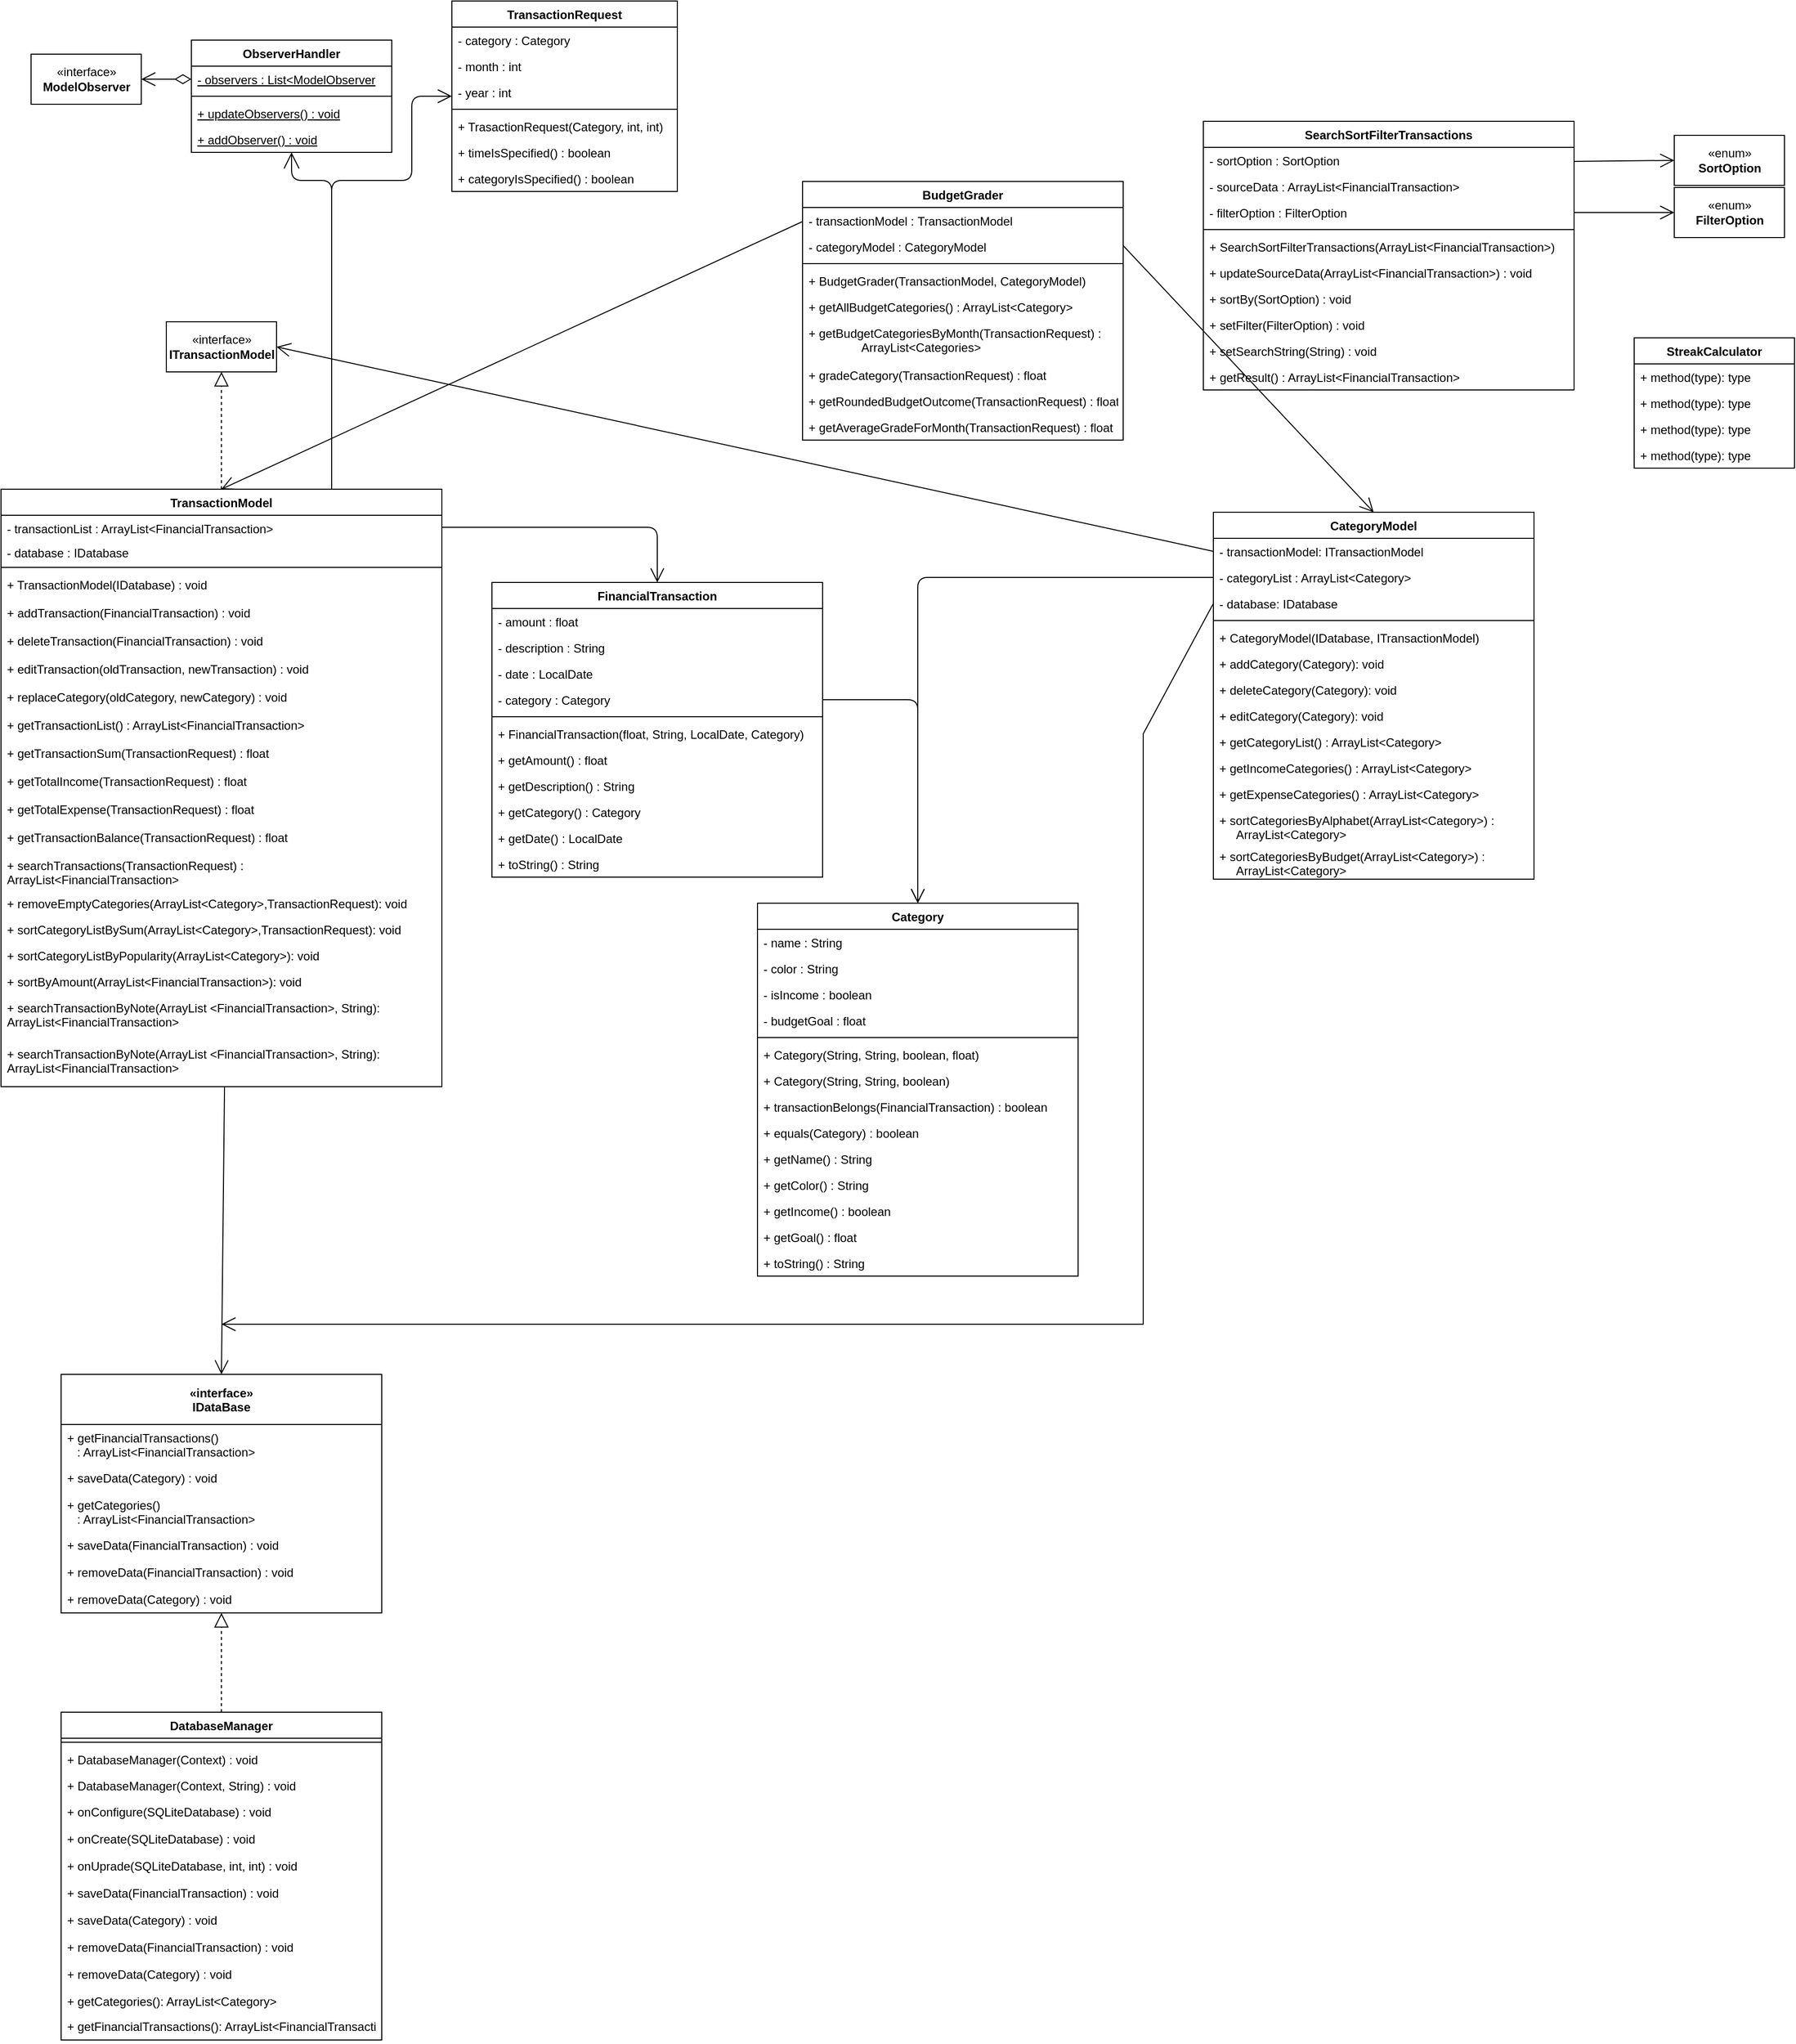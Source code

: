 <mxfile version="15.5.6" type="github">
  <diagram id="JBq3-hnNn8MsmZej8R52" name="Page-1">
    <mxGraphModel dx="339" dy="1283" grid="1" gridSize="10" guides="1" tooltips="1" connect="1" arrows="1" fold="1" page="1" pageScale="1" pageWidth="850" pageHeight="1100" math="0" shadow="0">
      <root>
        <mxCell id="0" />
        <mxCell id="1" parent="0" />
        <mxCell id="jCYjd-SFuQGGlROhEJXl-30" style="edgeStyle=orthogonalEdgeStyle;rounded=1;orthogonalLoop=1;jettySize=auto;html=1;endArrow=open;startSize=14;endSize=14;sourcePerimeterSpacing=8;targetPerimeterSpacing=8;entryX=0.5;entryY=1;entryDx=0;entryDy=0;" parent="1" target="jCYjd-SFuQGGlROhEJXl-24" edge="1">
          <mxGeometry relative="1" as="geometry">
            <mxPoint x="650" y="-51" as="targetPoint" />
            <Array as="points">
              <mxPoint x="690" y="-41" />
              <mxPoint x="650" y="-41" />
            </Array>
            <mxPoint x="690" y="10" as="sourcePoint" />
          </mxGeometry>
        </mxCell>
        <mxCell id="jCYjd-SFuQGGlROhEJXl-1" value="TransactionModel" style="swimlane;fontStyle=1;align=center;verticalAlign=top;childLayout=stackLayout;horizontal=1;startSize=26;horizontalStack=0;resizeParent=1;resizeParentMax=0;resizeLast=0;collapsible=1;marginBottom=0;" parent="1" vertex="1">
          <mxGeometry x="360" y="267" width="440" height="596" as="geometry">
            <mxRectangle x="40" y="200" width="100" height="26" as="alternateBounds" />
          </mxGeometry>
        </mxCell>
        <mxCell id="jCYjd-SFuQGGlROhEJXl-2" value="- transactionList : ArrayList&lt;FinancialTransaction&gt;&#xa;&#xa;" style="text;strokeColor=none;fillColor=none;align=left;verticalAlign=top;spacingLeft=4;spacingRight=4;overflow=hidden;rotatable=0;points=[[0,0.5],[1,0.5]];portConstraint=eastwest;fontStyle=0" parent="jCYjd-SFuQGGlROhEJXl-1" vertex="1">
          <mxGeometry y="26" width="440" height="24" as="geometry" />
        </mxCell>
        <mxCell id="jCYjd-SFuQGGlROhEJXl-4" value="- database : IDatabase" style="text;strokeColor=none;fillColor=none;align=left;verticalAlign=top;spacingLeft=4;spacingRight=4;overflow=hidden;rotatable=0;points=[[0,0.5],[1,0.5]];portConstraint=eastwest;" parent="jCYjd-SFuQGGlROhEJXl-1" vertex="1">
          <mxGeometry y="50" width="440" height="24" as="geometry" />
        </mxCell>
        <mxCell id="jCYjd-SFuQGGlROhEJXl-7" value="" style="line;strokeWidth=1;fillColor=none;align=left;verticalAlign=middle;spacingTop=-1;spacingLeft=3;spacingRight=3;rotatable=0;labelPosition=right;points=[];portConstraint=eastwest;" parent="jCYjd-SFuQGGlROhEJXl-1" vertex="1">
          <mxGeometry y="74" width="440" height="8" as="geometry" />
        </mxCell>
        <mxCell id="jCYjd-SFuQGGlROhEJXl-8" value="+ TransactionModel(IDatabase) : void" style="text;strokeColor=none;fillColor=none;align=left;verticalAlign=top;spacingLeft=4;spacingRight=4;overflow=hidden;rotatable=0;points=[[0,0.5],[1,0.5]];portConstraint=eastwest;" parent="jCYjd-SFuQGGlROhEJXl-1" vertex="1">
          <mxGeometry y="82" width="440" height="28" as="geometry" />
        </mxCell>
        <mxCell id="jCYjd-SFuQGGlROhEJXl-9" value="+ addTransaction(FinancialTransaction) : void" style="text;strokeColor=none;fillColor=none;align=left;verticalAlign=top;spacingLeft=4;spacingRight=4;overflow=hidden;rotatable=0;points=[[0,0.5],[1,0.5]];portConstraint=eastwest;" parent="jCYjd-SFuQGGlROhEJXl-1" vertex="1">
          <mxGeometry y="110" width="440" height="28" as="geometry" />
        </mxCell>
        <mxCell id="jCYjd-SFuQGGlROhEJXl-10" value="+ deleteTransaction(FinancialTransaction) : void" style="text;strokeColor=none;fillColor=none;align=left;verticalAlign=top;spacingLeft=4;spacingRight=4;overflow=hidden;rotatable=0;points=[[0,0.5],[1,0.5]];portConstraint=eastwest;" parent="jCYjd-SFuQGGlROhEJXl-1" vertex="1">
          <mxGeometry y="138" width="440" height="28" as="geometry" />
        </mxCell>
        <mxCell id="jCYjd-SFuQGGlROhEJXl-13" value="+ editTransaction(oldTransaction, newTransaction) : void" style="text;strokeColor=none;fillColor=none;align=left;verticalAlign=top;spacingLeft=4;spacingRight=4;overflow=hidden;rotatable=0;points=[[0,0.5],[1,0.5]];portConstraint=eastwest;" parent="jCYjd-SFuQGGlROhEJXl-1" vertex="1">
          <mxGeometry y="166" width="440" height="28" as="geometry" />
        </mxCell>
        <mxCell id="jCYjd-SFuQGGlROhEJXl-14" value="+ replaceCategory(oldCategory, newCategory) : void" style="text;strokeColor=none;fillColor=none;align=left;verticalAlign=top;spacingLeft=4;spacingRight=4;overflow=hidden;rotatable=0;points=[[0,0.5],[1,0.5]];portConstraint=eastwest;" parent="jCYjd-SFuQGGlROhEJXl-1" vertex="1">
          <mxGeometry y="194" width="440" height="28" as="geometry" />
        </mxCell>
        <mxCell id="jCYjd-SFuQGGlROhEJXl-15" value="+ getTransactionList() : ArrayList&lt;FinancialTransaction&gt;" style="text;strokeColor=none;fillColor=none;align=left;verticalAlign=top;spacingLeft=4;spacingRight=4;overflow=hidden;rotatable=0;points=[[0,0.5],[1,0.5]];portConstraint=eastwest;" parent="jCYjd-SFuQGGlROhEJXl-1" vertex="1">
          <mxGeometry y="222" width="440" height="28" as="geometry" />
        </mxCell>
        <mxCell id="jCYjd-SFuQGGlROhEJXl-17" value="+ getTransactionSum(TransactionRequest) : float" style="text;strokeColor=none;fillColor=none;align=left;verticalAlign=top;spacingLeft=4;spacingRight=4;overflow=hidden;rotatable=0;points=[[0,0.5],[1,0.5]];portConstraint=eastwest;" parent="jCYjd-SFuQGGlROhEJXl-1" vertex="1">
          <mxGeometry y="250" width="440" height="28" as="geometry" />
        </mxCell>
        <mxCell id="vrrM41h6jzRr-Cw_LKcc-3" value="+ getTotalIncome(TransactionRequest) : float" style="text;strokeColor=none;fillColor=none;align=left;verticalAlign=top;spacingLeft=4;spacingRight=4;overflow=hidden;rotatable=0;points=[[0,0.5],[1,0.5]];portConstraint=eastwest;" parent="jCYjd-SFuQGGlROhEJXl-1" vertex="1">
          <mxGeometry y="278" width="440" height="28" as="geometry" />
        </mxCell>
        <mxCell id="vrrM41h6jzRr-Cw_LKcc-4" value="+ getTotalExpense(TransactionRequest) : float" style="text;strokeColor=none;fillColor=none;align=left;verticalAlign=top;spacingLeft=4;spacingRight=4;overflow=hidden;rotatable=0;points=[[0,0.5],[1,0.5]];portConstraint=eastwest;" parent="jCYjd-SFuQGGlROhEJXl-1" vertex="1">
          <mxGeometry y="306" width="440" height="28" as="geometry" />
        </mxCell>
        <mxCell id="vrrM41h6jzRr-Cw_LKcc-5" value="+ getTransactionBalance(TransactionRequest) : float" style="text;strokeColor=none;fillColor=none;align=left;verticalAlign=top;spacingLeft=4;spacingRight=4;overflow=hidden;rotatable=0;points=[[0,0.5],[1,0.5]];portConstraint=eastwest;" parent="jCYjd-SFuQGGlROhEJXl-1" vertex="1">
          <mxGeometry y="334" width="440" height="28" as="geometry" />
        </mxCell>
        <mxCell id="jCYjd-SFuQGGlROhEJXl-18" value="+ searchTransactions(TransactionRequest) : &#xa;ArrayList&lt;FinancialTransaction&gt;" style="text;strokeColor=none;fillColor=none;align=left;verticalAlign=top;spacingLeft=4;spacingRight=4;overflow=hidden;rotatable=0;points=[[0,0.5],[1,0.5]];portConstraint=eastwest;" parent="jCYjd-SFuQGGlROhEJXl-1" vertex="1">
          <mxGeometry y="362" width="440" height="38" as="geometry" />
        </mxCell>
        <mxCell id="V6XxrEWgAAOU4vfy0HJ4-48" value="+ removeEmptyCategories(ArrayList&lt;Category&gt;,TransactionRequest): void" style="text;strokeColor=none;fillColor=none;align=left;verticalAlign=top;spacingLeft=4;spacingRight=4;overflow=hidden;rotatable=0;points=[[0,0.5],[1,0.5]];portConstraint=eastwest;" parent="jCYjd-SFuQGGlROhEJXl-1" vertex="1">
          <mxGeometry y="400" width="440" height="26" as="geometry" />
        </mxCell>
        <mxCell id="V6XxrEWgAAOU4vfy0HJ4-47" value="+ sortCategoryListBySum(ArrayList&lt;Category&gt;,TransactionRequest): void" style="text;strokeColor=none;fillColor=none;align=left;verticalAlign=top;spacingLeft=4;spacingRight=4;overflow=hidden;rotatable=0;points=[[0,0.5],[1,0.5]];portConstraint=eastwest;" parent="jCYjd-SFuQGGlROhEJXl-1" vertex="1">
          <mxGeometry y="426" width="440" height="26" as="geometry" />
        </mxCell>
        <mxCell id="V6XxrEWgAAOU4vfy0HJ4-50" value="+ sortCategoryListByPopularity(ArrayList&lt;Category&gt;): void" style="text;strokeColor=none;fillColor=none;align=left;verticalAlign=top;spacingLeft=4;spacingRight=4;overflow=hidden;rotatable=0;points=[[0,0.5],[1,0.5]];portConstraint=eastwest;" parent="jCYjd-SFuQGGlROhEJXl-1" vertex="1">
          <mxGeometry y="452" width="440" height="26" as="geometry" />
        </mxCell>
        <mxCell id="V6XxrEWgAAOU4vfy0HJ4-51" value="+ sortByAmount(ArrayList&lt;FinancialTransaction&gt;): void" style="text;strokeColor=none;fillColor=none;align=left;verticalAlign=top;spacingLeft=4;spacingRight=4;overflow=hidden;rotatable=0;points=[[0,0.5],[1,0.5]];portConstraint=eastwest;" parent="jCYjd-SFuQGGlROhEJXl-1" vertex="1">
          <mxGeometry y="478" width="440" height="26" as="geometry" />
        </mxCell>
        <mxCell id="V6XxrEWgAAOU4vfy0HJ4-52" value="+ searchTransactionByNote(ArrayList &lt;FinancialTransaction&gt;, String):  &#xa;ArrayList&lt;FinancialTransaction&gt;" style="text;strokeColor=none;fillColor=none;align=left;verticalAlign=top;spacingLeft=4;spacingRight=4;overflow=hidden;rotatable=0;points=[[0,0.5],[1,0.5]];portConstraint=eastwest;" parent="jCYjd-SFuQGGlROhEJXl-1" vertex="1">
          <mxGeometry y="504" width="440" height="46" as="geometry" />
        </mxCell>
        <mxCell id="V6XxrEWgAAOU4vfy0HJ4-53" value="+ searchTransactionByNote(ArrayList &lt;FinancialTransaction&gt;, String):  &#xa;ArrayList&lt;FinancialTransaction&gt;" style="text;strokeColor=none;fillColor=none;align=left;verticalAlign=top;spacingLeft=4;spacingRight=4;overflow=hidden;rotatable=0;points=[[0,0.5],[1,0.5]];portConstraint=eastwest;" parent="jCYjd-SFuQGGlROhEJXl-1" vertex="1">
          <mxGeometry y="550" width="440" height="46" as="geometry" />
        </mxCell>
        <mxCell id="jCYjd-SFuQGGlROhEJXl-23" value="«interface»&lt;br&gt;&lt;b&gt;ModelObserver&lt;/b&gt;" style="html=1;" parent="1" vertex="1">
          <mxGeometry x="390" y="-167" width="110" height="50" as="geometry" />
        </mxCell>
        <mxCell id="jCYjd-SFuQGGlROhEJXl-24" value="ObserverHandler" style="swimlane;fontStyle=1;align=center;verticalAlign=top;childLayout=stackLayout;horizontal=1;startSize=26;horizontalStack=0;resizeParent=1;resizeParentMax=0;resizeLast=0;collapsible=1;marginBottom=0;" parent="1" vertex="1">
          <mxGeometry x="550" y="-181" width="200" height="112" as="geometry">
            <mxRectangle x="200" y="-40" width="130" height="26" as="alternateBounds" />
          </mxGeometry>
        </mxCell>
        <mxCell id="jCYjd-SFuQGGlROhEJXl-25" value="- observers : List&lt;ModelObserver" style="text;strokeColor=none;fillColor=none;align=left;verticalAlign=top;spacingLeft=4;spacingRight=4;overflow=hidden;rotatable=0;points=[[0,0.5],[1,0.5]];portConstraint=eastwest;fontStyle=4" parent="jCYjd-SFuQGGlROhEJXl-24" vertex="1">
          <mxGeometry y="26" width="200" height="26" as="geometry" />
        </mxCell>
        <mxCell id="jCYjd-SFuQGGlROhEJXl-26" value="" style="line;strokeWidth=1;fillColor=none;align=left;verticalAlign=middle;spacingTop=-1;spacingLeft=3;spacingRight=3;rotatable=0;labelPosition=right;points=[];portConstraint=eastwest;" parent="jCYjd-SFuQGGlROhEJXl-24" vertex="1">
          <mxGeometry y="52" width="200" height="8" as="geometry" />
        </mxCell>
        <mxCell id="jCYjd-SFuQGGlROhEJXl-27" value="+ updateObservers() : void" style="text;strokeColor=none;fillColor=none;align=left;verticalAlign=top;spacingLeft=4;spacingRight=4;overflow=hidden;rotatable=0;points=[[0,0.5],[1,0.5]];portConstraint=eastwest;fontStyle=4" parent="jCYjd-SFuQGGlROhEJXl-24" vertex="1">
          <mxGeometry y="60" width="200" height="26" as="geometry" />
        </mxCell>
        <mxCell id="jCYjd-SFuQGGlROhEJXl-28" value="+ addObserver() : void" style="text;strokeColor=none;fillColor=none;align=left;verticalAlign=top;spacingLeft=4;spacingRight=4;overflow=hidden;rotatable=0;points=[[0,0.5],[1,0.5]];portConstraint=eastwest;fontStyle=4" parent="jCYjd-SFuQGGlROhEJXl-24" vertex="1">
          <mxGeometry y="86" width="200" height="26" as="geometry" />
        </mxCell>
        <mxCell id="jCYjd-SFuQGGlROhEJXl-29" value="" style="endArrow=open;html=1;endSize=12;startArrow=diamondThin;startSize=14;startFill=0;edgeStyle=orthogonalEdgeStyle;align=left;verticalAlign=bottom;exitX=0;exitY=0.5;exitDx=0;exitDy=0;entryX=1;entryY=0.5;entryDx=0;entryDy=0;" parent="1" source="jCYjd-SFuQGGlROhEJXl-25" target="jCYjd-SFuQGGlROhEJXl-23" edge="1">
          <mxGeometry x="-1" y="3" relative="1" as="geometry">
            <mxPoint x="400" y="139" as="sourcePoint" />
            <mxPoint x="560" y="139" as="targetPoint" />
          </mxGeometry>
        </mxCell>
        <mxCell id="jCYjd-SFuQGGlROhEJXl-31" value="FinancialTransaction" style="swimlane;fontStyle=1;align=center;verticalAlign=top;childLayout=stackLayout;horizontal=1;startSize=26;horizontalStack=0;resizeParent=1;resizeParentMax=0;resizeLast=0;collapsible=1;marginBottom=0;" parent="1" vertex="1">
          <mxGeometry x="850" y="360" width="330" height="294" as="geometry">
            <mxRectangle x="440" y="320" width="100" height="26" as="alternateBounds" />
          </mxGeometry>
        </mxCell>
        <mxCell id="jCYjd-SFuQGGlROhEJXl-32" value="- amount : float" style="text;strokeColor=none;fillColor=none;align=left;verticalAlign=top;spacingLeft=4;spacingRight=4;overflow=hidden;rotatable=0;points=[[0,0.5],[1,0.5]];portConstraint=eastwest;" parent="jCYjd-SFuQGGlROhEJXl-31" vertex="1">
          <mxGeometry y="26" width="330" height="26" as="geometry" />
        </mxCell>
        <mxCell id="jCYjd-SFuQGGlROhEJXl-33" value="- description : String" style="text;strokeColor=none;fillColor=none;align=left;verticalAlign=top;spacingLeft=4;spacingRight=4;overflow=hidden;rotatable=0;points=[[0,0.5],[1,0.5]];portConstraint=eastwest;" parent="jCYjd-SFuQGGlROhEJXl-31" vertex="1">
          <mxGeometry y="52" width="330" height="26" as="geometry" />
        </mxCell>
        <mxCell id="jCYjd-SFuQGGlROhEJXl-34" value="- date : LocalDate" style="text;strokeColor=none;fillColor=none;align=left;verticalAlign=top;spacingLeft=4;spacingRight=4;overflow=hidden;rotatable=0;points=[[0,0.5],[1,0.5]];portConstraint=eastwest;" parent="jCYjd-SFuQGGlROhEJXl-31" vertex="1">
          <mxGeometry y="78" width="330" height="26" as="geometry" />
        </mxCell>
        <mxCell id="jCYjd-SFuQGGlROhEJXl-35" value="- category : Category" style="text;strokeColor=none;fillColor=none;align=left;verticalAlign=top;spacingLeft=4;spacingRight=4;overflow=hidden;rotatable=0;points=[[0,0.5],[1,0.5]];portConstraint=eastwest;" parent="jCYjd-SFuQGGlROhEJXl-31" vertex="1">
          <mxGeometry y="104" width="330" height="26" as="geometry" />
        </mxCell>
        <mxCell id="jCYjd-SFuQGGlROhEJXl-36" value="" style="line;strokeWidth=1;fillColor=none;align=left;verticalAlign=middle;spacingTop=-1;spacingLeft=3;spacingRight=3;rotatable=0;labelPosition=right;points=[];portConstraint=eastwest;" parent="jCYjd-SFuQGGlROhEJXl-31" vertex="1">
          <mxGeometry y="130" width="330" height="8" as="geometry" />
        </mxCell>
        <mxCell id="jCYjd-SFuQGGlROhEJXl-37" value="+ FinancialTransaction(float, String, LocalDate, Category)" style="text;strokeColor=none;fillColor=none;align=left;verticalAlign=top;spacingLeft=4;spacingRight=4;overflow=hidden;rotatable=0;points=[[0,0.5],[1,0.5]];portConstraint=eastwest;" parent="jCYjd-SFuQGGlROhEJXl-31" vertex="1">
          <mxGeometry y="138" width="330" height="26" as="geometry" />
        </mxCell>
        <mxCell id="jCYjd-SFuQGGlROhEJXl-38" value="+ getAmount() : float" style="text;strokeColor=none;fillColor=none;align=left;verticalAlign=top;spacingLeft=4;spacingRight=4;overflow=hidden;rotatable=0;points=[[0,0.5],[1,0.5]];portConstraint=eastwest;" parent="jCYjd-SFuQGGlROhEJXl-31" vertex="1">
          <mxGeometry y="164" width="330" height="26" as="geometry" />
        </mxCell>
        <mxCell id="jCYjd-SFuQGGlROhEJXl-39" value="+ getDescription() : String" style="text;strokeColor=none;fillColor=none;align=left;verticalAlign=top;spacingLeft=4;spacingRight=4;overflow=hidden;rotatable=0;points=[[0,0.5],[1,0.5]];portConstraint=eastwest;" parent="jCYjd-SFuQGGlROhEJXl-31" vertex="1">
          <mxGeometry y="190" width="330" height="26" as="geometry" />
        </mxCell>
        <mxCell id="jCYjd-SFuQGGlROhEJXl-40" value="+ getCategory() : Category" style="text;strokeColor=none;fillColor=none;align=left;verticalAlign=top;spacingLeft=4;spacingRight=4;overflow=hidden;rotatable=0;points=[[0,0.5],[1,0.5]];portConstraint=eastwest;" parent="jCYjd-SFuQGGlROhEJXl-31" vertex="1">
          <mxGeometry y="216" width="330" height="26" as="geometry" />
        </mxCell>
        <mxCell id="jCYjd-SFuQGGlROhEJXl-87" value="+ getDate() : LocalDate" style="text;strokeColor=none;fillColor=none;align=left;verticalAlign=top;spacingLeft=4;spacingRight=4;overflow=hidden;rotatable=0;points=[[0,0.5],[1,0.5]];portConstraint=eastwest;" parent="jCYjd-SFuQGGlROhEJXl-31" vertex="1">
          <mxGeometry y="242" width="330" height="26" as="geometry" />
        </mxCell>
        <mxCell id="jCYjd-SFuQGGlROhEJXl-41" value="+ toString() : String" style="text;strokeColor=none;fillColor=none;align=left;verticalAlign=top;spacingLeft=4;spacingRight=4;overflow=hidden;rotatable=0;points=[[0,0.5],[1,0.5]];portConstraint=eastwest;" parent="jCYjd-SFuQGGlROhEJXl-31" vertex="1">
          <mxGeometry y="268" width="330" height="26" as="geometry" />
        </mxCell>
        <mxCell id="jCYjd-SFuQGGlROhEJXl-42" value="Category" style="swimlane;fontStyle=1;align=center;verticalAlign=top;childLayout=stackLayout;horizontal=1;startSize=26;horizontalStack=0;resizeParent=1;resizeParentMax=0;resizeLast=0;collapsible=1;marginBottom=0;" parent="1" vertex="1">
          <mxGeometry x="1115" y="680" width="320" height="372" as="geometry" />
        </mxCell>
        <mxCell id="jCYjd-SFuQGGlROhEJXl-43" value="- name : String" style="text;strokeColor=none;fillColor=none;align=left;verticalAlign=top;spacingLeft=4;spacingRight=4;overflow=hidden;rotatable=0;points=[[0,0.5],[1,0.5]];portConstraint=eastwest;" parent="jCYjd-SFuQGGlROhEJXl-42" vertex="1">
          <mxGeometry y="26" width="320" height="26" as="geometry" />
        </mxCell>
        <mxCell id="jCYjd-SFuQGGlROhEJXl-44" value="- color : String" style="text;strokeColor=none;fillColor=none;align=left;verticalAlign=top;spacingLeft=4;spacingRight=4;overflow=hidden;rotatable=0;points=[[0,0.5],[1,0.5]];portConstraint=eastwest;" parent="jCYjd-SFuQGGlROhEJXl-42" vertex="1">
          <mxGeometry y="52" width="320" height="26" as="geometry" />
        </mxCell>
        <mxCell id="jCYjd-SFuQGGlROhEJXl-45" value="- isIncome : boolean" style="text;strokeColor=none;fillColor=none;align=left;verticalAlign=top;spacingLeft=4;spacingRight=4;overflow=hidden;rotatable=0;points=[[0,0.5],[1,0.5]];portConstraint=eastwest;" parent="jCYjd-SFuQGGlROhEJXl-42" vertex="1">
          <mxGeometry y="78" width="320" height="26" as="geometry" />
        </mxCell>
        <mxCell id="V6XxrEWgAAOU4vfy0HJ4-4" value="- budgetGoal : float" style="text;strokeColor=none;fillColor=none;align=left;verticalAlign=top;spacingLeft=4;spacingRight=4;overflow=hidden;rotatable=0;points=[[0,0.5],[1,0.5]];portConstraint=eastwest;" parent="jCYjd-SFuQGGlROhEJXl-42" vertex="1">
          <mxGeometry y="104" width="320" height="26" as="geometry" />
        </mxCell>
        <mxCell id="jCYjd-SFuQGGlROhEJXl-46" value="" style="line;strokeWidth=1;fillColor=none;align=left;verticalAlign=middle;spacingTop=-1;spacingLeft=3;spacingRight=3;rotatable=0;labelPosition=right;points=[];portConstraint=eastwest;" parent="jCYjd-SFuQGGlROhEJXl-42" vertex="1">
          <mxGeometry y="130" width="320" height="8" as="geometry" />
        </mxCell>
        <mxCell id="jCYjd-SFuQGGlROhEJXl-47" value="+ Category(String, String, boolean, float)" style="text;strokeColor=none;fillColor=none;align=left;verticalAlign=top;spacingLeft=4;spacingRight=4;overflow=hidden;rotatable=0;points=[[0,0.5],[1,0.5]];portConstraint=eastwest;" parent="jCYjd-SFuQGGlROhEJXl-42" vertex="1">
          <mxGeometry y="138" width="320" height="26" as="geometry" />
        </mxCell>
        <mxCell id="V6XxrEWgAAOU4vfy0HJ4-5" value="+ Category(String, String, boolean)" style="text;strokeColor=none;fillColor=none;align=left;verticalAlign=top;spacingLeft=4;spacingRight=4;overflow=hidden;rotatable=0;points=[[0,0.5],[1,0.5]];portConstraint=eastwest;" parent="jCYjd-SFuQGGlROhEJXl-42" vertex="1">
          <mxGeometry y="164" width="320" height="26" as="geometry" />
        </mxCell>
        <mxCell id="jCYjd-SFuQGGlROhEJXl-48" value="+ transactionBelongs(FinancialTransaction) : boolean" style="text;strokeColor=none;fillColor=none;align=left;verticalAlign=top;spacingLeft=4;spacingRight=4;overflow=hidden;rotatable=0;points=[[0,0.5],[1,0.5]];portConstraint=eastwest;" parent="jCYjd-SFuQGGlROhEJXl-42" vertex="1">
          <mxGeometry y="190" width="320" height="26" as="geometry" />
        </mxCell>
        <mxCell id="jCYjd-SFuQGGlROhEJXl-49" value="+ equals(Category) : boolean" style="text;strokeColor=none;fillColor=none;align=left;verticalAlign=top;spacingLeft=4;spacingRight=4;overflow=hidden;rotatable=0;points=[[0,0.5],[1,0.5]];portConstraint=eastwest;" parent="jCYjd-SFuQGGlROhEJXl-42" vertex="1">
          <mxGeometry y="216" width="320" height="26" as="geometry" />
        </mxCell>
        <mxCell id="jCYjd-SFuQGGlROhEJXl-50" value="+ getName() : String" style="text;strokeColor=none;fillColor=none;align=left;verticalAlign=top;spacingLeft=4;spacingRight=4;overflow=hidden;rotatable=0;points=[[0,0.5],[1,0.5]];portConstraint=eastwest;" parent="jCYjd-SFuQGGlROhEJXl-42" vertex="1">
          <mxGeometry y="242" width="320" height="26" as="geometry" />
        </mxCell>
        <mxCell id="jCYjd-SFuQGGlROhEJXl-51" value="+ getColor() : String" style="text;strokeColor=none;fillColor=none;align=left;verticalAlign=top;spacingLeft=4;spacingRight=4;overflow=hidden;rotatable=0;points=[[0,0.5],[1,0.5]];portConstraint=eastwest;" parent="jCYjd-SFuQGGlROhEJXl-42" vertex="1">
          <mxGeometry y="268" width="320" height="26" as="geometry" />
        </mxCell>
        <mxCell id="V6XxrEWgAAOU4vfy0HJ4-6" value="+ getIncome() : boolean" style="text;strokeColor=none;fillColor=none;align=left;verticalAlign=top;spacingLeft=4;spacingRight=4;overflow=hidden;rotatable=0;points=[[0,0.5],[1,0.5]];portConstraint=eastwest;" parent="jCYjd-SFuQGGlROhEJXl-42" vertex="1">
          <mxGeometry y="294" width="320" height="26" as="geometry" />
        </mxCell>
        <mxCell id="V6XxrEWgAAOU4vfy0HJ4-7" value="+ getGoal() : float" style="text;strokeColor=none;fillColor=none;align=left;verticalAlign=top;spacingLeft=4;spacingRight=4;overflow=hidden;rotatable=0;points=[[0,0.5],[1,0.5]];portConstraint=eastwest;" parent="jCYjd-SFuQGGlROhEJXl-42" vertex="1">
          <mxGeometry y="320" width="320" height="26" as="geometry" />
        </mxCell>
        <mxCell id="jCYjd-SFuQGGlROhEJXl-52" value="+ toString() : String" style="text;strokeColor=none;fillColor=none;align=left;verticalAlign=top;spacingLeft=4;spacingRight=4;overflow=hidden;rotatable=0;points=[[0,0.5],[1,0.5]];portConstraint=eastwest;" parent="jCYjd-SFuQGGlROhEJXl-42" vertex="1">
          <mxGeometry y="346" width="320" height="26" as="geometry" />
        </mxCell>
        <mxCell id="jCYjd-SFuQGGlROhEJXl-53" value="" style="endArrow=open;endFill=1;endSize=12;html=1;edgeStyle=orthogonalEdgeStyle;exitX=1;exitY=0.5;exitDx=0;exitDy=0;" parent="1" source="jCYjd-SFuQGGlROhEJXl-35" target="jCYjd-SFuQGGlROhEJXl-42" edge="1">
          <mxGeometry width="160" relative="1" as="geometry">
            <mxPoint x="990" y="480" as="sourcePoint" />
            <mxPoint x="1230" y="530" as="targetPoint" />
          </mxGeometry>
        </mxCell>
        <mxCell id="jCYjd-SFuQGGlROhEJXl-54" value="" style="endArrow=open;endFill=1;endSize=12;html=1;sourcePerimeterSpacing=8;targetPerimeterSpacing=8;exitX=0;exitY=0.5;exitDx=0;exitDy=0;entryX=0.5;entryY=0;entryDx=0;entryDy=0;edgeStyle=orthogonalEdgeStyle;" parent="1" source="V6XxrEWgAAOU4vfy0HJ4-9" target="jCYjd-SFuQGGlROhEJXl-42" edge="1">
          <mxGeometry width="160" relative="1" as="geometry">
            <mxPoint x="800" y="305" as="sourcePoint" />
            <mxPoint x="1130" y="160" as="targetPoint" />
          </mxGeometry>
        </mxCell>
        <mxCell id="jCYjd-SFuQGGlROhEJXl-55" value="" style="endArrow=open;endFill=1;endSize=12;html=1;sourcePerimeterSpacing=8;targetPerimeterSpacing=8;entryX=0.5;entryY=0;entryDx=0;entryDy=0;edgeStyle=orthogonalEdgeStyle;exitX=1;exitY=0.5;exitDx=0;exitDy=0;" parent="1" source="jCYjd-SFuQGGlROhEJXl-2" target="jCYjd-SFuQGGlROhEJXl-31" edge="1">
          <mxGeometry width="160" relative="1" as="geometry">
            <mxPoint x="840" y="320" as="sourcePoint" />
            <mxPoint x="1240" y="370" as="targetPoint" />
          </mxGeometry>
        </mxCell>
        <mxCell id="jCYjd-SFuQGGlROhEJXl-56" value="«interface»&#xa;IDataBase" style="swimlane;fontStyle=1;childLayout=stackLayout;horizontal=1;startSize=50;fillColor=none;horizontalStack=0;resizeParent=1;resizeParentMax=0;resizeLast=0;collapsible=1;marginBottom=0;hachureGap=4;pointerEvents=0;" parent="1" vertex="1">
          <mxGeometry x="420" y="1150" width="320" height="238" as="geometry">
            <mxRectangle x="55" y="760" width="90" height="26" as="alternateBounds" />
          </mxGeometry>
        </mxCell>
        <mxCell id="jCYjd-SFuQGGlROhEJXl-57" value="+ getFinancialTransactions() &#xa;   : ArrayList&lt;FinancialTransaction&gt;" style="text;strokeColor=none;fillColor=none;align=left;verticalAlign=top;spacingLeft=4;spacingRight=4;overflow=hidden;rotatable=0;points=[[0,0.5],[1,0.5]];portConstraint=eastwest;" parent="jCYjd-SFuQGGlROhEJXl-56" vertex="1">
          <mxGeometry y="50" width="320" height="40" as="geometry" />
        </mxCell>
        <mxCell id="jCYjd-SFuQGGlROhEJXl-62" value="+ saveData(Category) : void" style="text;strokeColor=none;fillColor=none;align=left;verticalAlign=top;spacingLeft=4;spacingRight=4;overflow=hidden;rotatable=0;points=[[0,0.5],[1,0.5]];portConstraint=eastwest;" parent="jCYjd-SFuQGGlROhEJXl-56" vertex="1">
          <mxGeometry y="90" width="320" height="27" as="geometry" />
        </mxCell>
        <mxCell id="jCYjd-SFuQGGlROhEJXl-60" value="+ getCategories() &#xa;   : ArrayList&lt;FinancialTransaction&gt;" style="text;strokeColor=none;fillColor=none;align=left;verticalAlign=top;spacingLeft=4;spacingRight=4;overflow=hidden;rotatable=0;points=[[0,0.5],[1,0.5]];portConstraint=eastwest;" parent="jCYjd-SFuQGGlROhEJXl-56" vertex="1">
          <mxGeometry y="117" width="320" height="40" as="geometry" />
        </mxCell>
        <mxCell id="jCYjd-SFuQGGlROhEJXl-61" value="+ saveData(FinancialTransaction) : void" style="text;strokeColor=none;fillColor=none;align=left;verticalAlign=top;spacingLeft=4;spacingRight=4;overflow=hidden;rotatable=0;points=[[0,0.5],[1,0.5]];portConstraint=eastwest;" parent="jCYjd-SFuQGGlROhEJXl-56" vertex="1">
          <mxGeometry y="157" width="320" height="27" as="geometry" />
        </mxCell>
        <mxCell id="jCYjd-SFuQGGlROhEJXl-63" value="+ removeData(FinancialTransaction) : void" style="text;strokeColor=none;fillColor=none;align=left;verticalAlign=top;spacingLeft=4;spacingRight=4;overflow=hidden;rotatable=0;points=[[0,0.5],[1,0.5]];portConstraint=eastwest;" parent="jCYjd-SFuQGGlROhEJXl-56" vertex="1">
          <mxGeometry y="184" width="320" height="27" as="geometry" />
        </mxCell>
        <mxCell id="jCYjd-SFuQGGlROhEJXl-64" value="+ removeData(Category) : void" style="text;strokeColor=none;fillColor=none;align=left;verticalAlign=top;spacingLeft=4;spacingRight=4;overflow=hidden;rotatable=0;points=[[0,0.5],[1,0.5]];portConstraint=eastwest;" parent="jCYjd-SFuQGGlROhEJXl-56" vertex="1">
          <mxGeometry y="211" width="320" height="27" as="geometry" />
        </mxCell>
        <mxCell id="jCYjd-SFuQGGlROhEJXl-70" value="DatabaseManager" style="swimlane;fontStyle=1;align=center;verticalAlign=top;childLayout=stackLayout;horizontal=1;startSize=26;horizontalStack=0;resizeParent=1;resizeParentMax=0;resizeLast=0;collapsible=1;marginBottom=0;" parent="1" vertex="1">
          <mxGeometry x="420" y="1487" width="320" height="327" as="geometry">
            <mxRectangle x="440" y="760" width="140" height="26" as="alternateBounds" />
          </mxGeometry>
        </mxCell>
        <mxCell id="jCYjd-SFuQGGlROhEJXl-71" value="" style="line;strokeWidth=1;fillColor=none;align=left;verticalAlign=middle;spacingTop=-1;spacingLeft=3;spacingRight=3;rotatable=0;labelPosition=right;points=[];portConstraint=eastwest;" parent="jCYjd-SFuQGGlROhEJXl-70" vertex="1">
          <mxGeometry y="26" width="320" height="8" as="geometry" />
        </mxCell>
        <mxCell id="jCYjd-SFuQGGlROhEJXl-72" value="+ DatabaseManager(Context) : void" style="text;strokeColor=none;fillColor=none;align=left;verticalAlign=top;spacingLeft=4;spacingRight=4;overflow=hidden;rotatable=0;points=[[0,0.5],[1,0.5]];portConstraint=eastwest;" parent="jCYjd-SFuQGGlROhEJXl-70" vertex="1">
          <mxGeometry y="34" width="320" height="26" as="geometry" />
        </mxCell>
        <mxCell id="V6XxrEWgAAOU4vfy0HJ4-28" value="+ DatabaseManager(Context, String) : void" style="text;strokeColor=none;fillColor=none;align=left;verticalAlign=top;spacingLeft=4;spacingRight=4;overflow=hidden;rotatable=0;points=[[0,0.5],[1,0.5]];portConstraint=eastwest;" parent="jCYjd-SFuQGGlROhEJXl-70" vertex="1">
          <mxGeometry y="60" width="320" height="26" as="geometry" />
        </mxCell>
        <mxCell id="V6XxrEWgAAOU4vfy0HJ4-29" value="+ onConfigure(SQLiteDatabase) : void" style="text;strokeColor=none;fillColor=none;align=left;verticalAlign=top;spacingLeft=4;spacingRight=4;overflow=hidden;rotatable=0;points=[[0,0.5],[1,0.5]];portConstraint=eastwest;" parent="jCYjd-SFuQGGlROhEJXl-70" vertex="1">
          <mxGeometry y="86" width="320" height="27" as="geometry" />
        </mxCell>
        <mxCell id="V6XxrEWgAAOU4vfy0HJ4-30" value="+ onCreate(SQLiteDatabase) : void" style="text;strokeColor=none;fillColor=none;align=left;verticalAlign=top;spacingLeft=4;spacingRight=4;overflow=hidden;rotatable=0;points=[[0,0.5],[1,0.5]];portConstraint=eastwest;" parent="jCYjd-SFuQGGlROhEJXl-70" vertex="1">
          <mxGeometry y="113" width="320" height="27" as="geometry" />
        </mxCell>
        <mxCell id="V6XxrEWgAAOU4vfy0HJ4-36" value="+ onUprade(SQLiteDatabase, int, int) : void" style="text;strokeColor=none;fillColor=none;align=left;verticalAlign=top;spacingLeft=4;spacingRight=4;overflow=hidden;rotatable=0;points=[[0,0.5],[1,0.5]];portConstraint=eastwest;" parent="jCYjd-SFuQGGlROhEJXl-70" vertex="1">
          <mxGeometry y="140" width="320" height="27" as="geometry" />
        </mxCell>
        <mxCell id="jCYjd-SFuQGGlROhEJXl-78" value="+ saveData(FinancialTransaction) : void" style="text;strokeColor=none;fillColor=none;align=left;verticalAlign=top;spacingLeft=4;spacingRight=4;overflow=hidden;rotatable=0;points=[[0,0.5],[1,0.5]];portConstraint=eastwest;" parent="jCYjd-SFuQGGlROhEJXl-70" vertex="1">
          <mxGeometry y="167" width="320" height="27" as="geometry" />
        </mxCell>
        <mxCell id="V6XxrEWgAAOU4vfy0HJ4-37" value="+ saveData(Category) : void" style="text;strokeColor=none;fillColor=none;align=left;verticalAlign=top;spacingLeft=4;spacingRight=4;overflow=hidden;rotatable=0;points=[[0,0.5],[1,0.5]];portConstraint=eastwest;" parent="jCYjd-SFuQGGlROhEJXl-70" vertex="1">
          <mxGeometry y="194" width="320" height="27" as="geometry" />
        </mxCell>
        <mxCell id="V6XxrEWgAAOU4vfy0HJ4-38" value="+ removeData(FinancialTransaction) : void" style="text;strokeColor=none;fillColor=none;align=left;verticalAlign=top;spacingLeft=4;spacingRight=4;overflow=hidden;rotatable=0;points=[[0,0.5],[1,0.5]];portConstraint=eastwest;" parent="jCYjd-SFuQGGlROhEJXl-70" vertex="1">
          <mxGeometry y="221" width="320" height="27" as="geometry" />
        </mxCell>
        <mxCell id="V6XxrEWgAAOU4vfy0HJ4-39" value="+ removeData(Category) : void" style="text;strokeColor=none;fillColor=none;align=left;verticalAlign=top;spacingLeft=4;spacingRight=4;overflow=hidden;rotatable=0;points=[[0,0.5],[1,0.5]];portConstraint=eastwest;" parent="jCYjd-SFuQGGlROhEJXl-70" vertex="1">
          <mxGeometry y="248" width="320" height="27" as="geometry" />
        </mxCell>
        <mxCell id="jCYjd-SFuQGGlROhEJXl-75" value="+ getCategories(): ArrayList&lt;Category&gt;" style="text;strokeColor=none;fillColor=none;align=left;verticalAlign=top;spacingLeft=4;spacingRight=4;overflow=hidden;rotatable=0;points=[[0,0.5],[1,0.5]];portConstraint=eastwest;" parent="jCYjd-SFuQGGlROhEJXl-70" vertex="1">
          <mxGeometry y="275" width="320" height="25" as="geometry" />
        </mxCell>
        <mxCell id="V6XxrEWgAAOU4vfy0HJ4-40" value="+ getFinancialTransactions(): ArrayList&lt;FinancialTransaction&gt;" style="text;strokeColor=none;fillColor=none;align=left;verticalAlign=top;spacingLeft=4;spacingRight=4;overflow=hidden;rotatable=0;points=[[0,0.5],[1,0.5]];portConstraint=eastwest;" parent="jCYjd-SFuQGGlROhEJXl-70" vertex="1">
          <mxGeometry y="300" width="320" height="27" as="geometry" />
        </mxCell>
        <mxCell id="eanN9j7N-SGqkQEInLmc-1" value="TransactionRequest" style="swimlane;fontStyle=1;align=center;verticalAlign=top;childLayout=stackLayout;horizontal=1;startSize=26;horizontalStack=0;resizeParent=1;resizeParentMax=0;resizeLast=0;collapsible=1;marginBottom=0;" parent="1" vertex="1">
          <mxGeometry x="810" y="-220" width="225" height="190" as="geometry">
            <mxRectangle x="880" y="40" width="150" height="26" as="alternateBounds" />
          </mxGeometry>
        </mxCell>
        <mxCell id="eanN9j7N-SGqkQEInLmc-2" value="- category : Category" style="text;strokeColor=none;fillColor=none;align=left;verticalAlign=top;spacingLeft=4;spacingRight=4;overflow=hidden;rotatable=0;points=[[0,0.5],[1,0.5]];portConstraint=eastwest;" parent="eanN9j7N-SGqkQEInLmc-1" vertex="1">
          <mxGeometry y="26" width="225" height="26" as="geometry" />
        </mxCell>
        <mxCell id="eanN9j7N-SGqkQEInLmc-3" value="- month : int" style="text;strokeColor=none;fillColor=none;align=left;verticalAlign=top;spacingLeft=4;spacingRight=4;overflow=hidden;rotatable=0;points=[[0,0.5],[1,0.5]];portConstraint=eastwest;" parent="eanN9j7N-SGqkQEInLmc-1" vertex="1">
          <mxGeometry y="52" width="225" height="26" as="geometry" />
        </mxCell>
        <mxCell id="eanN9j7N-SGqkQEInLmc-4" value="- year : int" style="text;strokeColor=none;fillColor=none;align=left;verticalAlign=top;spacingLeft=4;spacingRight=4;overflow=hidden;rotatable=0;points=[[0,0.5],[1,0.5]];portConstraint=eastwest;" parent="eanN9j7N-SGqkQEInLmc-1" vertex="1">
          <mxGeometry y="78" width="225" height="26" as="geometry" />
        </mxCell>
        <mxCell id="eanN9j7N-SGqkQEInLmc-5" value="" style="line;strokeWidth=1;fillColor=none;align=left;verticalAlign=middle;spacingTop=-1;spacingLeft=3;spacingRight=3;rotatable=0;labelPosition=right;points=[];portConstraint=eastwest;" parent="eanN9j7N-SGqkQEInLmc-1" vertex="1">
          <mxGeometry y="104" width="225" height="8" as="geometry" />
        </mxCell>
        <mxCell id="eanN9j7N-SGqkQEInLmc-6" value="+ TrasactionRequest(Category, int, int)" style="text;strokeColor=none;fillColor=none;align=left;verticalAlign=top;spacingLeft=4;spacingRight=4;overflow=hidden;rotatable=0;points=[[0,0.5],[1,0.5]];portConstraint=eastwest;" parent="eanN9j7N-SGqkQEInLmc-1" vertex="1">
          <mxGeometry y="112" width="225" height="26" as="geometry" />
        </mxCell>
        <mxCell id="eanN9j7N-SGqkQEInLmc-7" value="+ timeIsSpecified() : boolean" style="text;strokeColor=none;fillColor=none;align=left;verticalAlign=top;spacingLeft=4;spacingRight=4;overflow=hidden;rotatable=0;points=[[0,0.5],[1,0.5]];portConstraint=eastwest;" parent="eanN9j7N-SGqkQEInLmc-1" vertex="1">
          <mxGeometry y="138" width="225" height="26" as="geometry" />
        </mxCell>
        <mxCell id="eanN9j7N-SGqkQEInLmc-8" value="+ categoryIsSpecified() : boolean" style="text;strokeColor=none;fillColor=none;align=left;verticalAlign=top;spacingLeft=4;spacingRight=4;overflow=hidden;rotatable=0;points=[[0,0.5],[1,0.5]];portConstraint=eastwest;" parent="eanN9j7N-SGqkQEInLmc-1" vertex="1">
          <mxGeometry y="164" width="225" height="26" as="geometry" />
        </mxCell>
        <mxCell id="eanN9j7N-SGqkQEInLmc-10" value="" style="endArrow=open;endFill=1;endSize=12;html=1;exitX=0.75;exitY=0;exitDx=0;exitDy=0;entryX=0;entryY=0.5;entryDx=0;entryDy=0;edgeStyle=orthogonalEdgeStyle;" parent="1" source="jCYjd-SFuQGGlROhEJXl-1" target="eanN9j7N-SGqkQEInLmc-1" edge="1">
          <mxGeometry width="160" relative="1" as="geometry">
            <mxPoint x="687.5" y="6" as="sourcePoint" />
            <mxPoint x="860" y="-201" as="targetPoint" />
            <Array as="points">
              <mxPoint x="690" y="-41" />
              <mxPoint x="770" y="-41" />
              <mxPoint x="770" y="-125" />
            </Array>
          </mxGeometry>
        </mxCell>
        <mxCell id="V6XxrEWgAAOU4vfy0HJ4-8" value="CategoryModel" style="swimlane;fontStyle=1;align=center;verticalAlign=top;childLayout=stackLayout;horizontal=1;startSize=26;horizontalStack=0;resizeParent=1;resizeParentMax=0;resizeLast=0;collapsible=1;marginBottom=0;" parent="1" vertex="1">
          <mxGeometry x="1570" y="290" width="320" height="366" as="geometry" />
        </mxCell>
        <mxCell id="V6XxrEWgAAOU4vfy0HJ4-11" value="- transactionModel: ITransactionModel" style="text;strokeColor=none;fillColor=none;align=left;verticalAlign=top;spacingLeft=4;spacingRight=4;overflow=hidden;rotatable=0;points=[[0,0.5],[1,0.5]];portConstraint=eastwest;" parent="V6XxrEWgAAOU4vfy0HJ4-8" vertex="1">
          <mxGeometry y="26" width="320" height="26" as="geometry" />
        </mxCell>
        <mxCell id="V6XxrEWgAAOU4vfy0HJ4-9" value="- categoryList : ArrayList&lt;Category&gt;" style="text;strokeColor=none;fillColor=none;align=left;verticalAlign=top;spacingLeft=4;spacingRight=4;overflow=hidden;rotatable=0;points=[[0,0.5],[1,0.5]];portConstraint=eastwest;" parent="V6XxrEWgAAOU4vfy0HJ4-8" vertex="1">
          <mxGeometry y="52" width="320" height="26" as="geometry" />
        </mxCell>
        <mxCell id="V6XxrEWgAAOU4vfy0HJ4-10" value="- database: IDatabase" style="text;strokeColor=none;fillColor=none;align=left;verticalAlign=top;spacingLeft=4;spacingRight=4;overflow=hidden;rotatable=0;points=[[0,0.5],[1,0.5]];portConstraint=eastwest;" parent="V6XxrEWgAAOU4vfy0HJ4-8" vertex="1">
          <mxGeometry y="78" width="320" height="26" as="geometry" />
        </mxCell>
        <mxCell id="V6XxrEWgAAOU4vfy0HJ4-13" value="" style="line;strokeWidth=1;fillColor=none;align=left;verticalAlign=middle;spacingTop=-1;spacingLeft=3;spacingRight=3;rotatable=0;labelPosition=right;points=[];portConstraint=eastwest;" parent="V6XxrEWgAAOU4vfy0HJ4-8" vertex="1">
          <mxGeometry y="104" width="320" height="8" as="geometry" />
        </mxCell>
        <mxCell id="V6XxrEWgAAOU4vfy0HJ4-14" value="+ CategoryModel(IDatabase, ITransactionModel)" style="text;strokeColor=none;fillColor=none;align=left;verticalAlign=top;spacingLeft=4;spacingRight=4;overflow=hidden;rotatable=0;points=[[0,0.5],[1,0.5]];portConstraint=eastwest;" parent="V6XxrEWgAAOU4vfy0HJ4-8" vertex="1">
          <mxGeometry y="112" width="320" height="26" as="geometry" />
        </mxCell>
        <mxCell id="V6XxrEWgAAOU4vfy0HJ4-16" value="+ addCategory(Category): void " style="text;strokeColor=none;fillColor=none;align=left;verticalAlign=top;spacingLeft=4;spacingRight=4;overflow=hidden;rotatable=0;points=[[0,0.5],[1,0.5]];portConstraint=eastwest;" parent="V6XxrEWgAAOU4vfy0HJ4-8" vertex="1">
          <mxGeometry y="138" width="320" height="26" as="geometry" />
        </mxCell>
        <mxCell id="V6XxrEWgAAOU4vfy0HJ4-26" value="+ deleteCategory(Category): void " style="text;strokeColor=none;fillColor=none;align=left;verticalAlign=top;spacingLeft=4;spacingRight=4;overflow=hidden;rotatable=0;points=[[0,0.5],[1,0.5]];portConstraint=eastwest;" parent="V6XxrEWgAAOU4vfy0HJ4-8" vertex="1">
          <mxGeometry y="164" width="320" height="26" as="geometry" />
        </mxCell>
        <mxCell id="V6XxrEWgAAOU4vfy0HJ4-27" value="+ editCategory(Category): void " style="text;strokeColor=none;fillColor=none;align=left;verticalAlign=top;spacingLeft=4;spacingRight=4;overflow=hidden;rotatable=0;points=[[0,0.5],[1,0.5]];portConstraint=eastwest;" parent="V6XxrEWgAAOU4vfy0HJ4-8" vertex="1">
          <mxGeometry y="190" width="320" height="26" as="geometry" />
        </mxCell>
        <mxCell id="AFmy0gVQH_Gz3faJHmfy-24" value="+ getCategoryList() : ArrayList&lt;Category&gt;" style="text;strokeColor=none;fillColor=none;align=left;verticalAlign=top;spacingLeft=4;spacingRight=4;overflow=hidden;rotatable=0;points=[[0,0.5],[1,0.5]];portConstraint=eastwest;" vertex="1" parent="V6XxrEWgAAOU4vfy0HJ4-8">
          <mxGeometry y="216" width="320" height="26" as="geometry" />
        </mxCell>
        <mxCell id="AFmy0gVQH_Gz3faJHmfy-25" value="+ getIncomeCategories() : ArrayList&lt;Category&gt;" style="text;strokeColor=none;fillColor=none;align=left;verticalAlign=top;spacingLeft=4;spacingRight=4;overflow=hidden;rotatable=0;points=[[0,0.5],[1,0.5]];portConstraint=eastwest;" vertex="1" parent="V6XxrEWgAAOU4vfy0HJ4-8">
          <mxGeometry y="242" width="320" height="26" as="geometry" />
        </mxCell>
        <mxCell id="AFmy0gVQH_Gz3faJHmfy-26" value="+ getExpenseCategories() : ArrayList&lt;Category&gt;" style="text;strokeColor=none;fillColor=none;align=left;verticalAlign=top;spacingLeft=4;spacingRight=4;overflow=hidden;rotatable=0;points=[[0,0.5],[1,0.5]];portConstraint=eastwest;" vertex="1" parent="V6XxrEWgAAOU4vfy0HJ4-8">
          <mxGeometry y="268" width="320" height="26" as="geometry" />
        </mxCell>
        <mxCell id="AFmy0gVQH_Gz3faJHmfy-27" value="+ sortCategoriesByAlphabet(ArrayList&lt;Category&gt;) :&#xa;     ArrayList&lt;Category&gt;" style="text;strokeColor=none;fillColor=none;align=left;verticalAlign=top;spacingLeft=4;spacingRight=4;overflow=hidden;rotatable=0;points=[[0,0.5],[1,0.5]];portConstraint=eastwest;" vertex="1" parent="V6XxrEWgAAOU4vfy0HJ4-8">
          <mxGeometry y="294" width="320" height="36" as="geometry" />
        </mxCell>
        <mxCell id="AFmy0gVQH_Gz3faJHmfy-28" value="+ sortCategoriesByBudget(ArrayList&lt;Category&gt;) :&#xa;     ArrayList&lt;Category&gt;" style="text;strokeColor=none;fillColor=none;align=left;verticalAlign=top;spacingLeft=4;spacingRight=4;overflow=hidden;rotatable=0;points=[[0,0.5],[1,0.5]];portConstraint=eastwest;" vertex="1" parent="V6XxrEWgAAOU4vfy0HJ4-8">
          <mxGeometry y="330" width="320" height="36" as="geometry" />
        </mxCell>
        <mxCell id="V6XxrEWgAAOU4vfy0HJ4-34" value="" style="endArrow=block;dashed=1;endFill=0;endSize=12;html=1;rounded=0;exitX=0.5;exitY=0;exitDx=0;exitDy=0;" parent="1" source="jCYjd-SFuQGGlROhEJXl-70" target="jCYjd-SFuQGGlROhEJXl-64" edge="1">
          <mxGeometry width="160" relative="1" as="geometry">
            <mxPoint x="940" y="990" as="sourcePoint" />
            <mxPoint x="600" y="1140" as="targetPoint" />
          </mxGeometry>
        </mxCell>
        <mxCell id="V6XxrEWgAAOU4vfy0HJ4-60" value="" style="endArrow=open;endFill=1;endSize=12;html=1;rounded=0;exitX=0.507;exitY=1.009;exitDx=0;exitDy=0;exitPerimeter=0;entryX=0.5;entryY=0;entryDx=0;entryDy=0;" parent="1" source="V6XxrEWgAAOU4vfy0HJ4-53" target="jCYjd-SFuQGGlROhEJXl-56" edge="1">
          <mxGeometry width="160" relative="1" as="geometry">
            <mxPoint x="980" y="650" as="sourcePoint" />
            <mxPoint x="1140" y="650" as="targetPoint" />
          </mxGeometry>
        </mxCell>
        <mxCell id="AFmy0gVQH_Gz3faJHmfy-1" value="BudgetGrader" style="swimlane;fontStyle=1;align=center;verticalAlign=top;childLayout=stackLayout;horizontal=1;startSize=26;horizontalStack=0;resizeParent=1;resizeParentMax=0;resizeLast=0;collapsible=1;marginBottom=0;" vertex="1" parent="1">
          <mxGeometry x="1160" y="-40" width="320" height="258" as="geometry" />
        </mxCell>
        <mxCell id="AFmy0gVQH_Gz3faJHmfy-2" value="- transactionModel : TransactionModel" style="text;strokeColor=none;fillColor=none;align=left;verticalAlign=top;spacingLeft=4;spacingRight=4;overflow=hidden;rotatable=0;points=[[0,0.5],[1,0.5]];portConstraint=eastwest;fontStyle=0" vertex="1" parent="AFmy0gVQH_Gz3faJHmfy-1">
          <mxGeometry y="26" width="320" height="26" as="geometry" />
        </mxCell>
        <mxCell id="AFmy0gVQH_Gz3faJHmfy-5" value="- categoryModel : CategoryModel" style="text;strokeColor=none;fillColor=none;align=left;verticalAlign=top;spacingLeft=4;spacingRight=4;overflow=hidden;rotatable=0;points=[[0,0.5],[1,0.5]];portConstraint=eastwest;fontStyle=0" vertex="1" parent="AFmy0gVQH_Gz3faJHmfy-1">
          <mxGeometry y="52" width="320" height="26" as="geometry" />
        </mxCell>
        <mxCell id="AFmy0gVQH_Gz3faJHmfy-3" value="" style="line;strokeWidth=1;fillColor=none;align=left;verticalAlign=middle;spacingTop=-1;spacingLeft=3;spacingRight=3;rotatable=0;labelPosition=right;points=[];portConstraint=eastwest;" vertex="1" parent="AFmy0gVQH_Gz3faJHmfy-1">
          <mxGeometry y="78" width="320" height="8" as="geometry" />
        </mxCell>
        <mxCell id="AFmy0gVQH_Gz3faJHmfy-4" value="+ BudgetGrader(TransactionModel, CategoryModel)" style="text;strokeColor=none;fillColor=none;align=left;verticalAlign=top;spacingLeft=4;spacingRight=4;overflow=hidden;rotatable=0;points=[[0,0.5],[1,0.5]];portConstraint=eastwest;fontStyle=0" vertex="1" parent="AFmy0gVQH_Gz3faJHmfy-1">
          <mxGeometry y="86" width="320" height="26" as="geometry" />
        </mxCell>
        <mxCell id="AFmy0gVQH_Gz3faJHmfy-10" value="+ getAllBudgetCategories() : ArrayList&lt;Category&gt;" style="text;strokeColor=none;fillColor=none;align=left;verticalAlign=top;spacingLeft=4;spacingRight=4;overflow=hidden;rotatable=0;points=[[0,0.5],[1,0.5]];portConstraint=eastwest;" vertex="1" parent="AFmy0gVQH_Gz3faJHmfy-1">
          <mxGeometry y="112" width="320" height="26" as="geometry" />
        </mxCell>
        <mxCell id="AFmy0gVQH_Gz3faJHmfy-11" value="+ getBudgetCategoriesByMonth(TransactionRequest) : &#xa;                ArrayList&lt;Categories&gt;" style="text;strokeColor=none;fillColor=none;align=left;verticalAlign=top;spacingLeft=4;spacingRight=4;overflow=hidden;rotatable=0;points=[[0,0.5],[1,0.5]];portConstraint=eastwest;" vertex="1" parent="AFmy0gVQH_Gz3faJHmfy-1">
          <mxGeometry y="138" width="320" height="42" as="geometry" />
        </mxCell>
        <mxCell id="AFmy0gVQH_Gz3faJHmfy-14" value="+ gradeCategory(TransactionRequest) : float" style="text;strokeColor=none;fillColor=none;align=left;verticalAlign=top;spacingLeft=4;spacingRight=4;overflow=hidden;rotatable=0;points=[[0,0.5],[1,0.5]];portConstraint=eastwest;" vertex="1" parent="AFmy0gVQH_Gz3faJHmfy-1">
          <mxGeometry y="180" width="320" height="26" as="geometry" />
        </mxCell>
        <mxCell id="AFmy0gVQH_Gz3faJHmfy-15" value="+ getRoundedBudgetOutcome(TransactionRequest) : float" style="text;strokeColor=none;fillColor=none;align=left;verticalAlign=top;spacingLeft=4;spacingRight=4;overflow=hidden;rotatable=0;points=[[0,0.5],[1,0.5]];portConstraint=eastwest;" vertex="1" parent="AFmy0gVQH_Gz3faJHmfy-1">
          <mxGeometry y="206" width="320" height="26" as="geometry" />
        </mxCell>
        <mxCell id="AFmy0gVQH_Gz3faJHmfy-13" value="+ getAverageGradeForMonth(TransactionRequest) : float" style="text;strokeColor=none;fillColor=none;align=left;verticalAlign=top;spacingLeft=4;spacingRight=4;overflow=hidden;rotatable=0;points=[[0,0.5],[1,0.5]];portConstraint=eastwest;" vertex="1" parent="AFmy0gVQH_Gz3faJHmfy-1">
          <mxGeometry y="232" width="320" height="26" as="geometry" />
        </mxCell>
        <mxCell id="AFmy0gVQH_Gz3faJHmfy-8" value="" style="endArrow=open;endFill=1;endSize=12;html=1;rounded=0;exitX=0;exitY=0.538;exitDx=0;exitDy=0;exitPerimeter=0;entryX=0.5;entryY=0;entryDx=0;entryDy=0;" edge="1" parent="1" source="AFmy0gVQH_Gz3faJHmfy-2" target="jCYjd-SFuQGGlROhEJXl-1">
          <mxGeometry width="160" relative="1" as="geometry">
            <mxPoint x="980" y="-21" as="sourcePoint" />
            <mxPoint x="580" y="270" as="targetPoint" />
          </mxGeometry>
        </mxCell>
        <mxCell id="AFmy0gVQH_Gz3faJHmfy-16" value="«enum»&lt;br&gt;&lt;b&gt;FilterOption&lt;/b&gt;" style="html=1;" vertex="1" parent="1">
          <mxGeometry x="2030" y="-34" width="110" height="50" as="geometry" />
        </mxCell>
        <mxCell id="AFmy0gVQH_Gz3faJHmfy-17" value="«interface»&lt;br&gt;&lt;span style=&quot;font-weight: 700&quot;&gt;ITransactionModel&lt;/span&gt;" style="html=1;" vertex="1" parent="1">
          <mxGeometry x="525" y="100" width="110" height="50" as="geometry" />
        </mxCell>
        <mxCell id="AFmy0gVQH_Gz3faJHmfy-18" value="" style="endArrow=block;dashed=1;endFill=0;endSize=12;html=1;rounded=0;exitX=0.5;exitY=0;exitDx=0;exitDy=0;entryX=0.5;entryY=1;entryDx=0;entryDy=0;" edge="1" parent="1" source="jCYjd-SFuQGGlROhEJXl-1" target="AFmy0gVQH_Gz3faJHmfy-17">
          <mxGeometry width="160" relative="1" as="geometry">
            <mxPoint x="640" y="190" as="sourcePoint" />
            <mxPoint x="580" y="190" as="targetPoint" />
          </mxGeometry>
        </mxCell>
        <mxCell id="AFmy0gVQH_Gz3faJHmfy-20" value="" style="endArrow=open;endFill=1;endSize=12;html=1;rounded=0;exitX=0;exitY=0.5;exitDx=0;exitDy=0;entryX=1;entryY=0.5;entryDx=0;entryDy=0;" edge="1" parent="1" source="V6XxrEWgAAOU4vfy0HJ4-11" target="AFmy0gVQH_Gz3faJHmfy-17">
          <mxGeometry width="160" relative="1" as="geometry">
            <mxPoint x="760" y="520" as="sourcePoint" />
            <mxPoint x="920" y="520" as="targetPoint" />
          </mxGeometry>
        </mxCell>
        <mxCell id="AFmy0gVQH_Gz3faJHmfy-21" value="" style="endArrow=open;endFill=1;endSize=12;html=1;rounded=0;exitX=0;exitY=0.5;exitDx=0;exitDy=0;" edge="1" parent="1" source="V6XxrEWgAAOU4vfy0HJ4-10">
          <mxGeometry width="160" relative="1" as="geometry">
            <mxPoint x="1140" y="900" as="sourcePoint" />
            <mxPoint x="580" y="1100" as="targetPoint" />
            <Array as="points">
              <mxPoint x="1500" y="511" />
              <mxPoint x="1500" y="1100" />
            </Array>
          </mxGeometry>
        </mxCell>
        <mxCell id="AFmy0gVQH_Gz3faJHmfy-22" value="" style="endArrow=open;endFill=1;endSize=12;html=1;rounded=0;exitX=1;exitY=0.462;exitDx=0;exitDy=0;exitPerimeter=0;entryX=0.5;entryY=0;entryDx=0;entryDy=0;" edge="1" parent="1" source="AFmy0gVQH_Gz3faJHmfy-5" target="V6XxrEWgAAOU4vfy0HJ4-8">
          <mxGeometry width="160" relative="1" as="geometry">
            <mxPoint x="1510" y="50" as="sourcePoint" />
            <mxPoint x="1710" y="410" as="targetPoint" />
          </mxGeometry>
        </mxCell>
        <mxCell id="AFmy0gVQH_Gz3faJHmfy-23" value="«enum»&lt;br&gt;&lt;b&gt;SortOption&lt;/b&gt;" style="html=1;" vertex="1" parent="1">
          <mxGeometry x="2030" y="-86" width="110" height="50" as="geometry" />
        </mxCell>
        <mxCell id="AFmy0gVQH_Gz3faJHmfy-29" value="SearchSortFilterTransactions" style="swimlane;fontStyle=1;align=center;verticalAlign=top;childLayout=stackLayout;horizontal=1;startSize=26;horizontalStack=0;resizeParent=1;resizeParentMax=0;resizeLast=0;collapsible=1;marginBottom=0;" vertex="1" parent="1">
          <mxGeometry x="1560" y="-100" width="370" height="268" as="geometry" />
        </mxCell>
        <mxCell id="AFmy0gVQH_Gz3faJHmfy-30" value="- sortOption : SortOption" style="text;strokeColor=none;fillColor=none;align=left;verticalAlign=top;spacingLeft=4;spacingRight=4;overflow=hidden;rotatable=0;points=[[0,0.5],[1,0.5]];portConstraint=eastwest;" vertex="1" parent="AFmy0gVQH_Gz3faJHmfy-29">
          <mxGeometry y="26" width="370" height="26" as="geometry" />
        </mxCell>
        <mxCell id="AFmy0gVQH_Gz3faJHmfy-34" value="- sourceData : ArrayList&lt;FinancialTransaction&gt;" style="text;strokeColor=none;fillColor=none;align=left;verticalAlign=top;spacingLeft=4;spacingRight=4;overflow=hidden;rotatable=0;points=[[0,0.5],[1,0.5]];portConstraint=eastwest;" vertex="1" parent="AFmy0gVQH_Gz3faJHmfy-29">
          <mxGeometry y="52" width="370" height="26" as="geometry" />
        </mxCell>
        <mxCell id="AFmy0gVQH_Gz3faJHmfy-33" value="- filterOption : FilterOption" style="text;strokeColor=none;fillColor=none;align=left;verticalAlign=top;spacingLeft=4;spacingRight=4;overflow=hidden;rotatable=0;points=[[0,0.5],[1,0.5]];portConstraint=eastwest;" vertex="1" parent="AFmy0gVQH_Gz3faJHmfy-29">
          <mxGeometry y="78" width="370" height="26" as="geometry" />
        </mxCell>
        <mxCell id="AFmy0gVQH_Gz3faJHmfy-31" value="" style="line;strokeWidth=1;fillColor=none;align=left;verticalAlign=middle;spacingTop=-1;spacingLeft=3;spacingRight=3;rotatable=0;labelPosition=right;points=[];portConstraint=eastwest;" vertex="1" parent="AFmy0gVQH_Gz3faJHmfy-29">
          <mxGeometry y="104" width="370" height="8" as="geometry" />
        </mxCell>
        <mxCell id="AFmy0gVQH_Gz3faJHmfy-32" value="+ SearchSortFilterTransactions(ArrayList&lt;FinancialTransaction&gt;)" style="text;strokeColor=none;fillColor=none;align=left;verticalAlign=top;spacingLeft=4;spacingRight=4;overflow=hidden;rotatable=0;points=[[0,0.5],[1,0.5]];portConstraint=eastwest;fontStyle=0" vertex="1" parent="AFmy0gVQH_Gz3faJHmfy-29">
          <mxGeometry y="112" width="370" height="26" as="geometry" />
        </mxCell>
        <mxCell id="AFmy0gVQH_Gz3faJHmfy-37" value="+ updateSourceData(ArrayList&lt;FinancialTransaction&gt;) : void" style="text;strokeColor=none;fillColor=none;align=left;verticalAlign=top;spacingLeft=4;spacingRight=4;overflow=hidden;rotatable=0;points=[[0,0.5],[1,0.5]];portConstraint=eastwest;fontStyle=0" vertex="1" parent="AFmy0gVQH_Gz3faJHmfy-29">
          <mxGeometry y="138" width="370" height="26" as="geometry" />
        </mxCell>
        <mxCell id="AFmy0gVQH_Gz3faJHmfy-38" value="+ sortBy(SortOption) : void" style="text;strokeColor=none;fillColor=none;align=left;verticalAlign=top;spacingLeft=4;spacingRight=4;overflow=hidden;rotatable=0;points=[[0,0.5],[1,0.5]];portConstraint=eastwest;" vertex="1" parent="AFmy0gVQH_Gz3faJHmfy-29">
          <mxGeometry y="164" width="370" height="26" as="geometry" />
        </mxCell>
        <mxCell id="AFmy0gVQH_Gz3faJHmfy-39" value="+ setFilter(FilterOption) : void" style="text;strokeColor=none;fillColor=none;align=left;verticalAlign=top;spacingLeft=4;spacingRight=4;overflow=hidden;rotatable=0;points=[[0,0.5],[1,0.5]];portConstraint=eastwest;" vertex="1" parent="AFmy0gVQH_Gz3faJHmfy-29">
          <mxGeometry y="190" width="370" height="26" as="geometry" />
        </mxCell>
        <mxCell id="AFmy0gVQH_Gz3faJHmfy-40" value="+ setSearchString(String) : void" style="text;strokeColor=none;fillColor=none;align=left;verticalAlign=top;spacingLeft=4;spacingRight=4;overflow=hidden;rotatable=0;points=[[0,0.5],[1,0.5]];portConstraint=eastwest;" vertex="1" parent="AFmy0gVQH_Gz3faJHmfy-29">
          <mxGeometry y="216" width="370" height="26" as="geometry" />
        </mxCell>
        <mxCell id="AFmy0gVQH_Gz3faJHmfy-41" value="+ getResult() : ArrayList&lt;FinancialTransaction&gt;" style="text;strokeColor=none;fillColor=none;align=left;verticalAlign=top;spacingLeft=4;spacingRight=4;overflow=hidden;rotatable=0;points=[[0,0.5],[1,0.5]];portConstraint=eastwest;" vertex="1" parent="AFmy0gVQH_Gz3faJHmfy-29">
          <mxGeometry y="242" width="370" height="26" as="geometry" />
        </mxCell>
        <mxCell id="AFmy0gVQH_Gz3faJHmfy-35" value="" style="endArrow=open;endFill=1;endSize=12;html=1;rounded=0;exitX=1;exitY=0.538;exitDx=0;exitDy=0;exitPerimeter=0;entryX=0;entryY=0.5;entryDx=0;entryDy=0;" edge="1" parent="1" source="AFmy0gVQH_Gz3faJHmfy-30" target="AFmy0gVQH_Gz3faJHmfy-23">
          <mxGeometry width="160" relative="1" as="geometry">
            <mxPoint x="1740" y="-20" as="sourcePoint" />
            <mxPoint x="1890" y="-70" as="targetPoint" />
          </mxGeometry>
        </mxCell>
        <mxCell id="AFmy0gVQH_Gz3faJHmfy-36" value="" style="endArrow=open;endFill=1;endSize=12;html=1;rounded=0;exitX=1;exitY=0.5;exitDx=0;exitDy=0;exitPerimeter=0;entryX=0;entryY=0.5;entryDx=0;entryDy=0;entryPerimeter=0;" edge="1" parent="1" source="AFmy0gVQH_Gz3faJHmfy-33" target="AFmy0gVQH_Gz3faJHmfy-16">
          <mxGeometry width="160" relative="1" as="geometry">
            <mxPoint x="1840" y="-35" as="sourcePoint" />
            <mxPoint x="1900" y="35" as="targetPoint" />
          </mxGeometry>
        </mxCell>
        <mxCell id="AFmy0gVQH_Gz3faJHmfy-42" value="StreakCalculator" style="swimlane;fontStyle=1;align=center;verticalAlign=top;childLayout=stackLayout;horizontal=1;startSize=26;horizontalStack=0;resizeParent=1;resizeParentMax=0;resizeLast=0;collapsible=1;marginBottom=0;" vertex="1" parent="1">
          <mxGeometry x="1990" y="116" width="160" height="130" as="geometry" />
        </mxCell>
        <mxCell id="AFmy0gVQH_Gz3faJHmfy-45" value="+ method(type): type" style="text;strokeColor=none;fillColor=none;align=left;verticalAlign=top;spacingLeft=4;spacingRight=4;overflow=hidden;rotatable=0;points=[[0,0.5],[1,0.5]];portConstraint=eastwest;" vertex="1" parent="AFmy0gVQH_Gz3faJHmfy-42">
          <mxGeometry y="26" width="160" height="26" as="geometry" />
        </mxCell>
        <mxCell id="AFmy0gVQH_Gz3faJHmfy-46" value="+ method(type): type" style="text;strokeColor=none;fillColor=none;align=left;verticalAlign=top;spacingLeft=4;spacingRight=4;overflow=hidden;rotatable=0;points=[[0,0.5],[1,0.5]];portConstraint=eastwest;" vertex="1" parent="AFmy0gVQH_Gz3faJHmfy-42">
          <mxGeometry y="52" width="160" height="26" as="geometry" />
        </mxCell>
        <mxCell id="AFmy0gVQH_Gz3faJHmfy-47" value="+ method(type): type" style="text;strokeColor=none;fillColor=none;align=left;verticalAlign=top;spacingLeft=4;spacingRight=4;overflow=hidden;rotatable=0;points=[[0,0.5],[1,0.5]];portConstraint=eastwest;" vertex="1" parent="AFmy0gVQH_Gz3faJHmfy-42">
          <mxGeometry y="78" width="160" height="26" as="geometry" />
        </mxCell>
        <mxCell id="AFmy0gVQH_Gz3faJHmfy-48" value="+ method(type): type" style="text;strokeColor=none;fillColor=none;align=left;verticalAlign=top;spacingLeft=4;spacingRight=4;overflow=hidden;rotatable=0;points=[[0,0.5],[1,0.5]];portConstraint=eastwest;" vertex="1" parent="AFmy0gVQH_Gz3faJHmfy-42">
          <mxGeometry y="104" width="160" height="26" as="geometry" />
        </mxCell>
      </root>
    </mxGraphModel>
  </diagram>
</mxfile>
